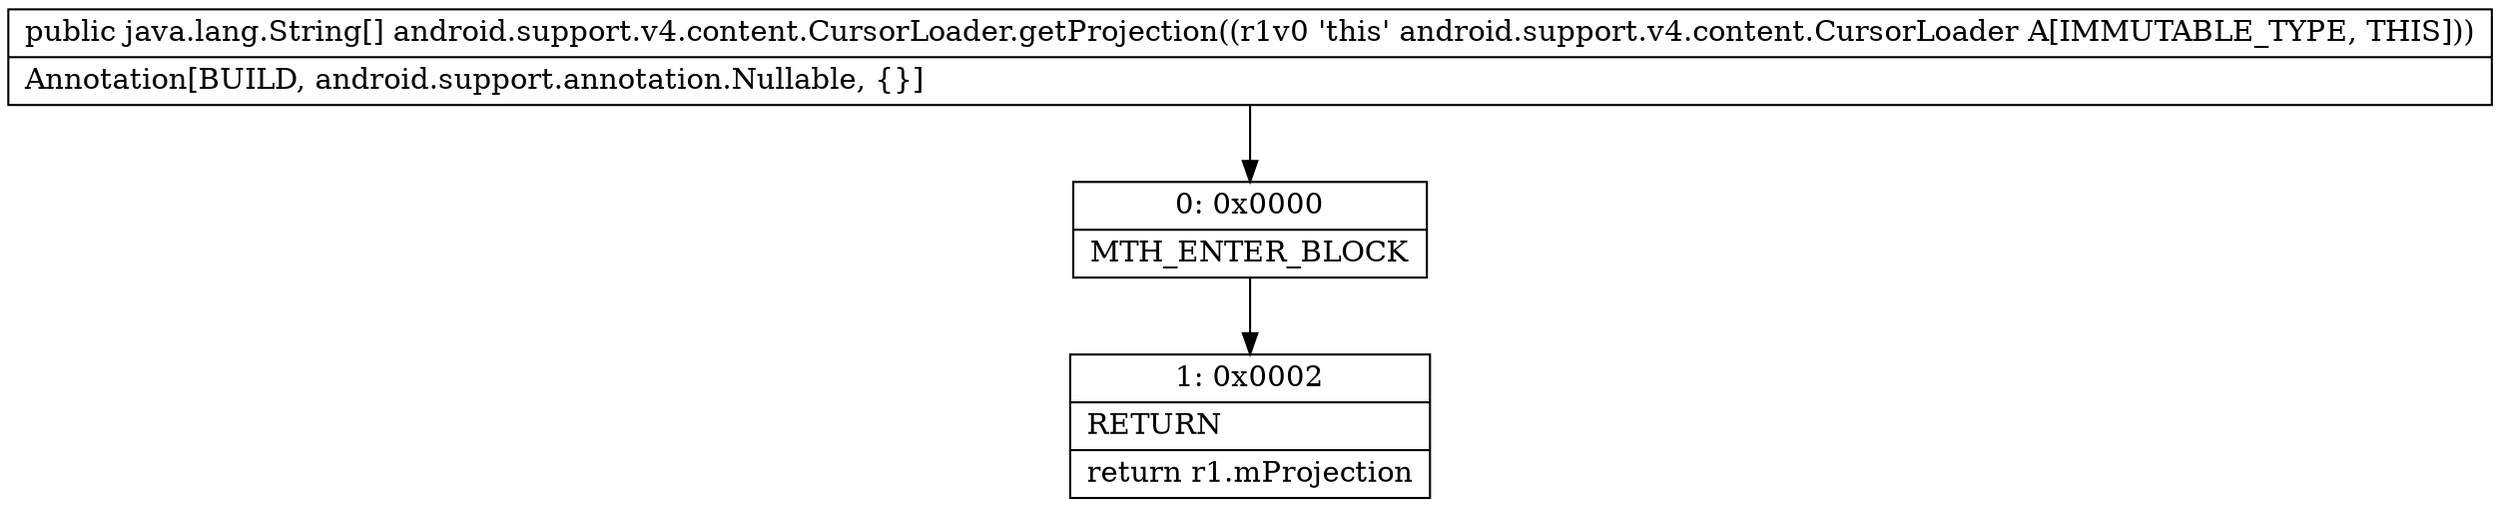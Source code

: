 digraph "CFG forandroid.support.v4.content.CursorLoader.getProjection()[Ljava\/lang\/String;" {
Node_0 [shape=record,label="{0\:\ 0x0000|MTH_ENTER_BLOCK\l}"];
Node_1 [shape=record,label="{1\:\ 0x0002|RETURN\l|return r1.mProjection\l}"];
MethodNode[shape=record,label="{public java.lang.String[] android.support.v4.content.CursorLoader.getProjection((r1v0 'this' android.support.v4.content.CursorLoader A[IMMUTABLE_TYPE, THIS]))  | Annotation[BUILD, android.support.annotation.Nullable, \{\}]\l}"];
MethodNode -> Node_0;
Node_0 -> Node_1;
}

